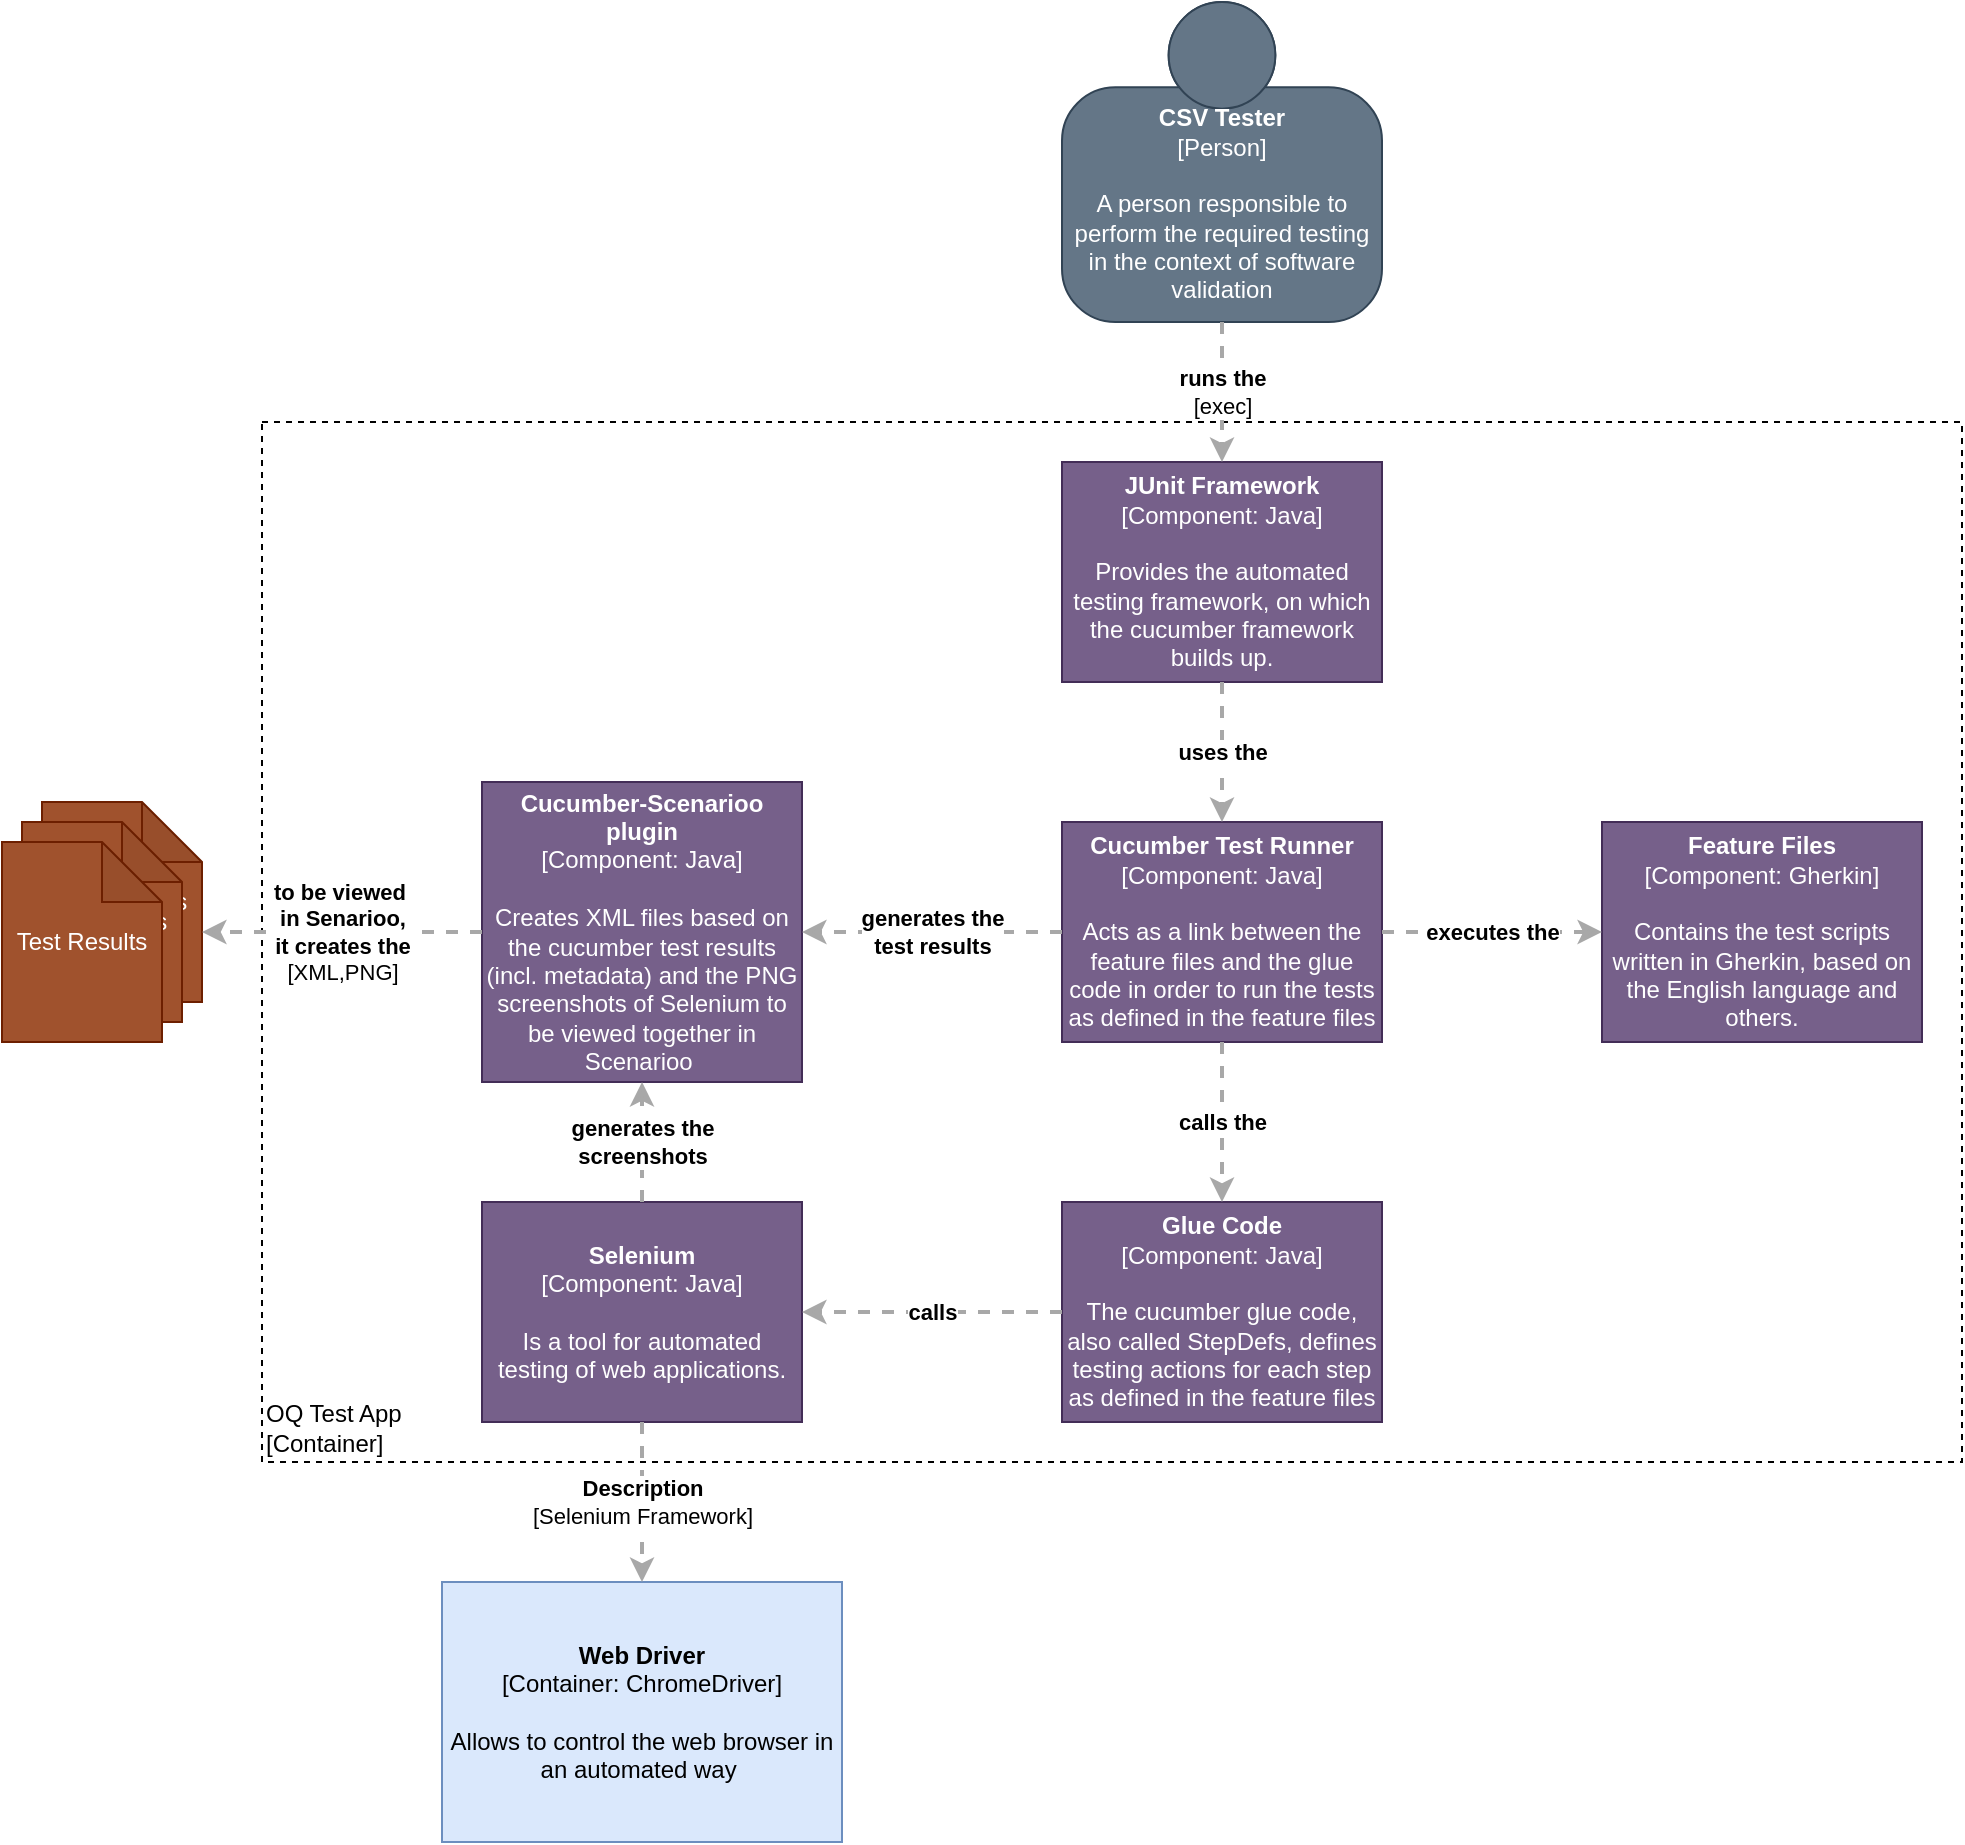 <mxfile version="13.3.1" type="device"><diagram id="GVFJJFesPlsJ-vEMAkAU" name="Page-1"><mxGraphModel dx="1024" dy="592" grid="1" gridSize="10" guides="1" tooltips="1" connect="1" arrows="1" fold="1" page="1" pageScale="1" pageWidth="827" pageHeight="1169" math="0" shadow="0"><root><mxCell id="0"/><mxCell id="1" parent="0"/><mxCell id="2fL9DenoCAiPzTeHyv3A-1" value="&lt;div style=&quot;text-align: left&quot;&gt;OQ Test App&lt;/div&gt;&lt;div style=&quot;text-align: left&quot;&gt;[Container]&lt;/div&gt;" style="rounded=0;whiteSpace=wrap;html=1;labelBackgroundColor=none;fillColor=none;fontColor=#000000;align=left;arcSize=5;strokeColor=#000000;verticalAlign=bottom;points=[[0.25,0,0],[0.5,0,0],[0.75,0,0],[1,0.25,0],[1,0.5,0],[1,0.75,0],[0.75,1,0],[0.5,1,0],[0.25,1,0],[0,0.75,0],[0,0.5,0],[0,0.25,0]];dashed=1;" parent="1" vertex="1"><mxGeometry x="200" y="260" width="850" height="520" as="geometry"/></mxCell><mxCell id="2fL9DenoCAiPzTeHyv3A-2" value="&lt;span&gt;&lt;b&gt;JUnit Framework&lt;/b&gt;&lt;/span&gt;&lt;br&gt;&lt;div&gt;[Component:&amp;nbsp;&lt;span&gt;Java&lt;/span&gt;&lt;span&gt;]&lt;/span&gt;&lt;/div&gt;&lt;br&gt;&lt;div&gt;Provides the automated testing framework, on which the cucumber framework builds up.&lt;/div&gt;" style="rounded=0;whiteSpace=wrap;html=1;labelBackgroundColor=none;fillColor=#76608a;align=center;arcSize=10;strokeColor=#432D57;points=[[0.25,0,0],[0.5,0,0],[0.75,0,0],[1,0.25,0],[1,0.5,0],[1,0.75,0],[0.75,1,0],[0.5,1,0],[0.25,1,0],[0,0.75,0],[0,0.5,0],[0,0.25,0]];fontColor=#ffffff;" parent="1" vertex="1"><mxGeometry x="600" y="280" width="160" height="110.0" as="geometry"/></mxCell><mxCell id="2fL9DenoCAiPzTeHyv3A-3" value="&lt;span&gt;&lt;b&gt;Cucumber Test Runner&lt;/b&gt;&lt;/span&gt;&lt;br&gt;&lt;div&gt;[Component: Java&lt;span&gt;]&lt;/span&gt;&lt;/div&gt;&lt;br&gt;&lt;div&gt;Acts as a link between the feature files and the glue code in order to run the tests as defined in the feature files&lt;/div&gt;" style="rounded=0;whiteSpace=wrap;html=1;labelBackgroundColor=none;fillColor=#76608a;align=center;arcSize=10;strokeColor=#432D57;points=[[0.25,0,0],[0.5,0,0],[0.75,0,0],[1,0.25,0],[1,0.5,0],[1,0.75,0],[0.75,1,0],[0.5,1,0],[0.25,1,0],[0,0.75,0],[0,0.5,0],[0,0.25,0]];fontColor=#ffffff;" parent="1" vertex="1"><mxGeometry x="600" y="460" width="160" height="110.0" as="geometry"/></mxCell><mxCell id="2fL9DenoCAiPzTeHyv3A-4" value="&lt;b&gt;Glue Code&lt;/b&gt;&lt;br&gt;&lt;div&gt;[Component:&amp;nbsp;&lt;span&gt;Java&lt;/span&gt;&lt;span&gt;]&lt;/span&gt;&lt;/div&gt;&lt;br&gt;&lt;div&gt;The cucumber glue code, also called StepDefs, defines testing actions for each step as defined in the feature files&lt;/div&gt;" style="rounded=0;whiteSpace=wrap;html=1;labelBackgroundColor=none;fillColor=#76608a;align=center;arcSize=10;strokeColor=#432D57;points=[[0.25,0,0],[0.5,0,0],[0.75,0,0],[1,0.25,0],[1,0.5,0],[1,0.75,0],[0.75,1,0],[0.5,1,0],[0.25,1,0],[0,0.75,0],[0,0.5,0],[0,0.25,0]];fontColor=#ffffff;" parent="1" vertex="1"><mxGeometry x="600" y="650" width="160" height="110.0" as="geometry"/></mxCell><mxCell id="2fL9DenoCAiPzTeHyv3A-5" value="&lt;b&gt;Selenium&lt;/b&gt;&lt;br&gt;&lt;div&gt;[Component:&amp;nbsp;&lt;span&gt;Java&lt;/span&gt;&lt;span&gt;]&lt;/span&gt;&lt;/div&gt;&lt;br&gt;&lt;div&gt;Is a tool for automated testing of web applications.&lt;/div&gt;" style="rounded=0;whiteSpace=wrap;html=1;labelBackgroundColor=none;fillColor=#76608a;align=center;arcSize=10;strokeColor=#432D57;points=[[0.25,0,0],[0.5,0,0],[0.75,0,0],[1,0.25,0],[1,0.5,0],[1,0.75,0],[0.75,1,0],[0.5,1,0],[0.25,1,0],[0,0.75,0],[0,0.5,0],[0,0.25,0]];fontColor=#ffffff;" parent="1" vertex="1"><mxGeometry x="310" y="650" width="160" height="110.0" as="geometry"/></mxCell><mxCell id="2fL9DenoCAiPzTeHyv3A-6" value="&lt;span&gt;&lt;b&gt;Cucumber-Scenarioo plugin&lt;/b&gt;&lt;/span&gt;&lt;br&gt;&lt;div&gt;[Component: Java&lt;span&gt;]&lt;/span&gt;&lt;/div&gt;&lt;br&gt;&lt;div&gt;Creates XML files based on the cucumber test results (incl. metadata) and the PNG screenshots of Selenium to be viewed together in Scenarioo&amp;nbsp;&lt;/div&gt;" style="rounded=0;whiteSpace=wrap;html=1;labelBackgroundColor=none;fillColor=#76608a;align=center;arcSize=10;strokeColor=#432D57;points=[[0.25,0,0],[0.5,0,0],[0.75,0,0],[1,0.25,0],[1,0.5,0],[1,0.75,0],[0.75,1,0],[0.5,1,0],[0.25,1,0],[0,0.75,0],[0,0.5,0],[0,0.25,0]];fontColor=#ffffff;" parent="1" vertex="1"><mxGeometry x="310" y="440" width="160" height="150" as="geometry"/></mxCell><mxCell id="2fL9DenoCAiPzTeHyv3A-7" value="&lt;span&gt;&lt;b&gt;Feature Files&lt;/b&gt;&lt;/span&gt;&lt;br&gt;&lt;div&gt;[Component: Gherkin&lt;span&gt;]&lt;/span&gt;&lt;/div&gt;&lt;br&gt;&lt;div&gt;Contains the test scripts written in Gherkin, based on the English language and others.&lt;/div&gt;" style="rounded=0;whiteSpace=wrap;html=1;labelBackgroundColor=none;fillColor=#76608a;align=center;arcSize=10;strokeColor=#432D57;points=[[0.25,0,0],[0.5,0,0],[0.75,0,0],[1,0.25,0],[1,0.5,0],[1,0.75,0],[0.75,1,0],[0.5,1,0],[0.25,1,0],[0,0.75,0],[0,0.5,0],[0,0.25,0]];fontColor=#ffffff;" parent="1" vertex="1"><mxGeometry x="870" y="460" width="160" height="110.0" as="geometry"/></mxCell><mxCell id="2fL9DenoCAiPzTeHyv3A-11" value="" style="group" parent="1" vertex="1" connectable="0"><mxGeometry x="70" y="450" width="100" height="120" as="geometry"/></mxCell><mxCell id="2fL9DenoCAiPzTeHyv3A-10" value="Test Results" style="shape=note;whiteSpace=wrap;html=1;backgroundOutline=1;darkOpacity=0.05;rounded=0;fillColor=#a0522d;strokeColor=#6D1F00;fontColor=#ffffff;" parent="2fL9DenoCAiPzTeHyv3A-11" vertex="1"><mxGeometry x="20" width="80" height="100" as="geometry"/></mxCell><mxCell id="2fL9DenoCAiPzTeHyv3A-9" value="Test Results" style="shape=note;whiteSpace=wrap;html=1;backgroundOutline=1;darkOpacity=0.05;rounded=0;fillColor=#a0522d;strokeColor=#6D1F00;fontColor=#ffffff;" parent="2fL9DenoCAiPzTeHyv3A-11" vertex="1"><mxGeometry x="10" y="10" width="80" height="100" as="geometry"/></mxCell><mxCell id="2fL9DenoCAiPzTeHyv3A-8" value="Test Results" style="shape=note;whiteSpace=wrap;html=1;backgroundOutline=1;darkOpacity=0.05;rounded=0;fillColor=#a0522d;strokeColor=#6D1F00;fontColor=#ffffff;" parent="2fL9DenoCAiPzTeHyv3A-11" vertex="1"><mxGeometry y="20" width="80" height="100" as="geometry"/></mxCell><mxCell id="2fL9DenoCAiPzTeHyv3A-12" value="&lt;span&gt;&lt;b&gt;Web Driver&lt;/b&gt;&lt;/span&gt;&lt;br&gt;&lt;div&gt;[Container:&amp;nbsp;&lt;span&gt;ChromeDriver&lt;/span&gt;&lt;span&gt;]&lt;/span&gt;&lt;/div&gt;&lt;br&gt;&lt;div&gt;Allows to control the web browser in an automated way&amp;nbsp;&lt;/div&gt;" style="rounded=0;whiteSpace=wrap;html=1;labelBackgroundColor=none;fillColor=#dae8fc;align=center;arcSize=10;strokeColor=#6c8ebf;points=[[0.25,0,0],[0.5,0,0],[0.75,0,0],[1,0.25,0],[1,0.5,0],[1,0.75,0],[0.75,1,0],[0.5,1,0],[0.25,1,0],[0,0.75,0],[0,0.5,0],[0,0.25,0]];" parent="1" vertex="1"><mxGeometry x="290" y="840" width="200" height="130" as="geometry"/></mxCell><mxCell id="2fL9DenoCAiPzTeHyv3A-13" value="&lt;b&gt;CSV Tester&lt;/b&gt;&lt;div&gt;[Person]&lt;/div&gt;&lt;br&gt;&lt;div&gt;A person responsible to perform&amp;nbsp;&lt;span&gt;the required testing in the context&amp;nbsp;&lt;/span&gt;&lt;span&gt;of software validation&lt;/span&gt;&lt;/div&gt;" style="html=1;dashed=0;whitespace=wrap;fillColor=#647687;strokeColor=#314354;shape=mxgraph.c4.person;align=center;points=[[0.5,0,0],[1,0.5,0],[1,0.75,0],[0.75,1,0],[0.5,1,0],[0.25,1,0],[0,0.75,0],[0,0.5,0]];whiteSpace=wrap;fontColor=#ffffff;" parent="1" vertex="1"><mxGeometry x="600" y="50" width="160" height="160" as="geometry"/></mxCell><mxCell id="2fL9DenoCAiPzTeHyv3A-14" value="&lt;div style=&quot;text-align: left&quot;&gt;&lt;div style=&quot;text-align: center&quot;&gt;&lt;b&gt;runs the&lt;/b&gt;&lt;/div&gt;&lt;div style=&quot;text-align: center&quot;&gt;[exec]&lt;/div&gt;&lt;/div&gt;" style="edgeStyle=none;rounded=0;html=1;entryX=0.5;entryY=0;jettySize=auto;orthogonalLoop=1;strokeColor=#A8A8A8;strokeWidth=2;fontColor=#000000;jumpStyle=none;dashed=1;exitX=0.5;exitY=1;exitDx=0;exitDy=0;exitPerimeter=0;entryDx=0;entryDy=0;entryPerimeter=0;" parent="1" source="2fL9DenoCAiPzTeHyv3A-13" target="2fL9DenoCAiPzTeHyv3A-2" edge="1"><mxGeometry width="200" relative="1" as="geometry"><mxPoint x="660" y="290" as="sourcePoint"/><mxPoint x="390" y="250" as="targetPoint"/></mxGeometry></mxCell><mxCell id="2fL9DenoCAiPzTeHyv3A-15" value="&lt;div style=&quot;text-align: left&quot;&gt;&lt;div style=&quot;text-align: center&quot;&gt;&lt;b&gt;uses the&lt;/b&gt;&lt;/div&gt;&lt;/div&gt;" style="edgeStyle=none;rounded=0;html=1;entryX=0.5;entryY=0;jettySize=auto;orthogonalLoop=1;strokeColor=#A8A8A8;strokeWidth=2;fontColor=#000000;jumpStyle=none;dashed=1;exitX=0.5;exitY=1;exitDx=0;exitDy=0;exitPerimeter=0;entryDx=0;entryDy=0;entryPerimeter=0;" parent="1" source="2fL9DenoCAiPzTeHyv3A-2" target="2fL9DenoCAiPzTeHyv3A-3" edge="1"><mxGeometry width="200" relative="1" as="geometry"><mxPoint x="610" y="430" as="sourcePoint"/><mxPoint x="810" y="430" as="targetPoint"/></mxGeometry></mxCell><mxCell id="2fL9DenoCAiPzTeHyv3A-16" value="&lt;div style=&quot;text-align: left&quot;&gt;&lt;div style=&quot;text-align: center&quot;&gt;&lt;b&gt;executes the&lt;/b&gt;&lt;/div&gt;&lt;/div&gt;" style="edgeStyle=none;rounded=0;html=1;jettySize=auto;orthogonalLoop=1;strokeColor=#A8A8A8;strokeWidth=2;fontColor=#000000;jumpStyle=none;dashed=1;exitX=1;exitY=0.5;exitDx=0;exitDy=0;exitPerimeter=0;entryX=0;entryY=0.5;entryDx=0;entryDy=0;entryPerimeter=0;" parent="1" source="2fL9DenoCAiPzTeHyv3A-3" target="2fL9DenoCAiPzTeHyv3A-7" edge="1"><mxGeometry width="200" relative="1" as="geometry"><mxPoint x="610" y="430" as="sourcePoint"/><mxPoint x="810" y="430" as="targetPoint"/></mxGeometry></mxCell><mxCell id="2fL9DenoCAiPzTeHyv3A-17" value="&lt;div style=&quot;text-align: left&quot;&gt;&lt;div style=&quot;text-align: center&quot;&gt;&lt;b&gt;calls the&lt;/b&gt;&lt;/div&gt;&lt;/div&gt;" style="edgeStyle=none;rounded=0;html=1;entryX=0.5;entryY=0;jettySize=auto;orthogonalLoop=1;strokeColor=#A8A8A8;strokeWidth=2;fontColor=#000000;jumpStyle=none;dashed=1;exitX=0.5;exitY=1;exitDx=0;exitDy=0;exitPerimeter=0;entryDx=0;entryDy=0;entryPerimeter=0;" parent="1" source="2fL9DenoCAiPzTeHyv3A-3" target="2fL9DenoCAiPzTeHyv3A-4" edge="1"><mxGeometry width="200" relative="1" as="geometry"><mxPoint x="610" y="430" as="sourcePoint"/><mxPoint x="810" y="430" as="targetPoint"/><Array as="points"/></mxGeometry></mxCell><mxCell id="2fL9DenoCAiPzTeHyv3A-18" value="&lt;div style=&quot;text-align: left&quot;&gt;&lt;div style=&quot;text-align: center&quot;&gt;&lt;b&gt;calls&lt;/b&gt;&lt;/div&gt;&lt;/div&gt;" style="edgeStyle=none;rounded=0;html=1;entryX=1;entryY=0.5;jettySize=auto;orthogonalLoop=1;strokeColor=#A8A8A8;strokeWidth=2;fontColor=#000000;jumpStyle=none;dashed=1;exitX=0;exitY=0.5;exitDx=0;exitDy=0;exitPerimeter=0;entryDx=0;entryDy=0;entryPerimeter=0;" parent="1" source="2fL9DenoCAiPzTeHyv3A-4" target="2fL9DenoCAiPzTeHyv3A-5" edge="1"><mxGeometry width="200" relative="1" as="geometry"><mxPoint x="610" y="430" as="sourcePoint"/><mxPoint x="810" y="430" as="targetPoint"/></mxGeometry></mxCell><mxCell id="2fL9DenoCAiPzTeHyv3A-20" value="&lt;div style=&quot;text-align: left&quot;&gt;&lt;div style=&quot;text-align: center&quot;&gt;&lt;b&gt;generates the&lt;/b&gt;&lt;/div&gt;&lt;div style=&quot;text-align: center&quot;&gt;&lt;b&gt;screenshots&lt;/b&gt;&lt;/div&gt;&lt;/div&gt;" style="edgeStyle=none;rounded=0;html=1;entryX=0.5;entryY=1;jettySize=auto;orthogonalLoop=1;strokeColor=#A8A8A8;strokeWidth=2;fontColor=#000000;jumpStyle=none;dashed=1;exitX=0.5;exitY=0;exitDx=0;exitDy=0;exitPerimeter=0;entryDx=0;entryDy=0;entryPerimeter=0;" parent="1" source="2fL9DenoCAiPzTeHyv3A-5" target="2fL9DenoCAiPzTeHyv3A-6" edge="1"><mxGeometry width="200" relative="1" as="geometry"><mxPoint x="610" y="430" as="sourcePoint"/><mxPoint x="810" y="430" as="targetPoint"/></mxGeometry></mxCell><mxCell id="2fL9DenoCAiPzTeHyv3A-21" value="&lt;div style=&quot;text-align: left&quot;&gt;&lt;div style=&quot;text-align: center&quot;&gt;&lt;b&gt;generates the&lt;/b&gt;&lt;/div&gt;&lt;div style=&quot;text-align: center&quot;&gt;&lt;b&gt;test results&lt;/b&gt;&lt;/div&gt;&lt;/div&gt;" style="edgeStyle=none;rounded=0;html=1;entryX=1;entryY=0.5;jettySize=auto;orthogonalLoop=1;strokeColor=#A8A8A8;strokeWidth=2;fontColor=#000000;jumpStyle=none;dashed=1;exitX=0;exitY=0.5;exitDx=0;exitDy=0;exitPerimeter=0;entryDx=0;entryDy=0;entryPerimeter=0;" parent="1" source="2fL9DenoCAiPzTeHyv3A-3" target="2fL9DenoCAiPzTeHyv3A-6" edge="1"><mxGeometry width="200" relative="1" as="geometry"><mxPoint x="610" y="430" as="sourcePoint"/><mxPoint x="810" y="430" as="targetPoint"/></mxGeometry></mxCell><mxCell id="2fL9DenoCAiPzTeHyv3A-22" value="&lt;div style=&quot;text-align: left&quot;&gt;&lt;div style=&quot;text-align: center&quot;&gt;&lt;b&gt;to be viewed&amp;nbsp;&lt;/b&gt;&lt;/div&gt;&lt;div style=&quot;text-align: center&quot;&gt;&lt;b&gt;in Senarioo,&lt;/b&gt;&lt;/div&gt;&lt;div style=&quot;text-align: center&quot;&gt;&lt;b&gt;it creates the&lt;/b&gt;&lt;/div&gt;&lt;div style=&quot;text-align: center&quot;&gt;[XML,PNG]&lt;/div&gt;&lt;/div&gt;" style="edgeStyle=none;rounded=0;html=1;entryX=0;entryY=0;jettySize=auto;orthogonalLoop=1;strokeColor=#A8A8A8;strokeWidth=2;fontColor=#000000;jumpStyle=none;dashed=1;exitX=0;exitY=0.5;exitDx=0;exitDy=0;exitPerimeter=0;entryDx=80;entryDy=65;entryPerimeter=0;" parent="1" source="2fL9DenoCAiPzTeHyv3A-6" target="2fL9DenoCAiPzTeHyv3A-10" edge="1"><mxGeometry width="200" relative="1" as="geometry"><mxPoint x="610" y="430" as="sourcePoint"/><mxPoint x="810" y="430" as="targetPoint"/></mxGeometry></mxCell><mxCell id="2fL9DenoCAiPzTeHyv3A-23" value="&lt;div style=&quot;text-align: left&quot;&gt;&lt;div style=&quot;text-align: center&quot;&gt;&lt;b&gt;Description&lt;/b&gt;&lt;/div&gt;&lt;div style=&quot;text-align: center&quot;&gt;[Selenium Framework]&lt;/div&gt;&lt;/div&gt;" style="edgeStyle=none;rounded=0;html=1;entryX=0.5;entryY=0;jettySize=auto;orthogonalLoop=1;strokeColor=#A8A8A8;strokeWidth=2;fontColor=#000000;jumpStyle=none;dashed=1;exitX=0.5;exitY=1;exitDx=0;exitDy=0;exitPerimeter=0;entryDx=0;entryDy=0;entryPerimeter=0;" parent="1" source="2fL9DenoCAiPzTeHyv3A-5" target="2fL9DenoCAiPzTeHyv3A-12" edge="1"><mxGeometry width="200" relative="1" as="geometry"><mxPoint x="610" y="730" as="sourcePoint"/><mxPoint x="810" y="730" as="targetPoint"/></mxGeometry></mxCell></root></mxGraphModel></diagram></mxfile>